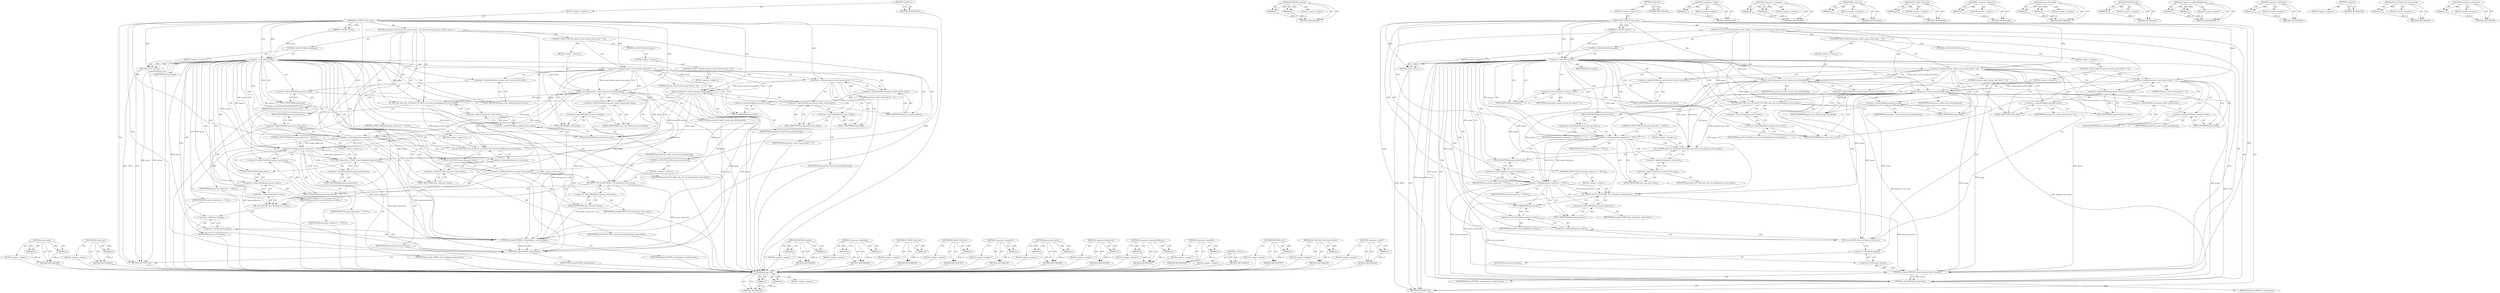 digraph "&lt;operator&gt;.sizeOf" {
vulnerable_128 [label=<(METHOD,group_finish)>];
vulnerable_129 [label=<(PARAM,p1)>];
vulnerable_130 [label=<(PARAM,p2)>];
vulnerable_131 [label=<(BLOCK,&lt;empty&gt;,&lt;empty&gt;)>];
vulnerable_132 [label=<(METHOD_RETURN,ANY)>];
vulnerable_149 [label=<(METHOD,OPENSSL_cleanse)>];
vulnerable_150 [label=<(PARAM,p1)>];
vulnerable_151 [label=<(PARAM,p2)>];
vulnerable_152 [label=<(BLOCK,&lt;empty&gt;,&lt;empty&gt;)>];
vulnerable_153 [label=<(METHOD_RETURN,ANY)>];
vulnerable_6 [label=<(METHOD,&lt;global&gt;)<SUB>1</SUB>>];
vulnerable_7 [label=<(BLOCK,&lt;empty&gt;,&lt;empty&gt;)<SUB>1</SUB>>];
vulnerable_8 [label=<(METHOD,EC_GROUP_clear_free)<SUB>1</SUB>>];
vulnerable_9 [label=<(PARAM,EC_GROUP *group)<SUB>1</SUB>>];
vulnerable_10 [label=<(BLOCK,{
	if (!group) return;

	if (group-&gt;meth-&gt;group...,{
	if (!group) return;

	if (group-&gt;meth-&gt;group...)<SUB>2</SUB>>];
vulnerable_11 [label=<(CONTROL_STRUCTURE,IF,if (!group))<SUB>3</SUB>>];
vulnerable_12 [label=<(&lt;operator&gt;.logicalNot,!group)<SUB>3</SUB>>];
vulnerable_13 [label=<(IDENTIFIER,group,!group)<SUB>3</SUB>>];
vulnerable_14 [label=<(BLOCK,&lt;empty&gt;,&lt;empty&gt;)<SUB>3</SUB>>];
vulnerable_15 [label=<(RETURN,return;,return;)<SUB>3</SUB>>];
vulnerable_16 [label=<(CONTROL_STRUCTURE,IF,if (group-&gt;meth-&gt;group_clear_finish != 0))<SUB>5</SUB>>];
vulnerable_17 [label=<(&lt;operator&gt;.notEquals,group-&gt;meth-&gt;group_clear_finish != 0)<SUB>5</SUB>>];
vulnerable_18 [label=<(&lt;operator&gt;.indirectFieldAccess,group-&gt;meth-&gt;group_clear_finish)<SUB>5</SUB>>];
vulnerable_19 [label=<(&lt;operator&gt;.indirectFieldAccess,group-&gt;meth)<SUB>5</SUB>>];
vulnerable_20 [label=<(IDENTIFIER,group,group-&gt;meth-&gt;group_clear_finish != 0)<SUB>5</SUB>>];
vulnerable_21 [label=<(FIELD_IDENTIFIER,meth,meth)<SUB>5</SUB>>];
vulnerable_22 [label=<(FIELD_IDENTIFIER,group_clear_finish,group_clear_finish)<SUB>5</SUB>>];
vulnerable_23 [label=<(LITERAL,0,group-&gt;meth-&gt;group_clear_finish != 0)<SUB>5</SUB>>];
vulnerable_24 [label=<(BLOCK,&lt;empty&gt;,&lt;empty&gt;)<SUB>6</SUB>>];
vulnerable_25 [label=<(group_clear_finish,group-&gt;meth-&gt;group_clear_finish(group))<SUB>6</SUB>>];
vulnerable_26 [label=<(&lt;operator&gt;.indirectFieldAccess,group-&gt;meth-&gt;group_clear_finish)<SUB>6</SUB>>];
vulnerable_27 [label=<(&lt;operator&gt;.indirectFieldAccess,group-&gt;meth)<SUB>6</SUB>>];
vulnerable_28 [label=<(IDENTIFIER,group,group-&gt;meth-&gt;group_clear_finish(group))<SUB>6</SUB>>];
vulnerable_29 [label=<(FIELD_IDENTIFIER,meth,meth)<SUB>6</SUB>>];
vulnerable_30 [label=<(FIELD_IDENTIFIER,group_clear_finish,group_clear_finish)<SUB>6</SUB>>];
vulnerable_31 [label=<(IDENTIFIER,group,group-&gt;meth-&gt;group_clear_finish(group))<SUB>6</SUB>>];
vulnerable_32 [label=<(CONTROL_STRUCTURE,ELSE,else)<SUB>7</SUB>>];
vulnerable_33 [label=<(BLOCK,&lt;empty&gt;,&lt;empty&gt;)<SUB>7</SUB>>];
vulnerable_34 [label=<(CONTROL_STRUCTURE,IF,if (group-&gt;meth-&gt;group_finish != 0))<SUB>7</SUB>>];
vulnerable_35 [label=<(&lt;operator&gt;.notEquals,group-&gt;meth-&gt;group_finish != 0)<SUB>7</SUB>>];
vulnerable_36 [label=<(&lt;operator&gt;.indirectFieldAccess,group-&gt;meth-&gt;group_finish)<SUB>7</SUB>>];
vulnerable_37 [label=<(&lt;operator&gt;.indirectFieldAccess,group-&gt;meth)<SUB>7</SUB>>];
vulnerable_38 [label=<(IDENTIFIER,group,group-&gt;meth-&gt;group_finish != 0)<SUB>7</SUB>>];
vulnerable_39 [label=<(FIELD_IDENTIFIER,meth,meth)<SUB>7</SUB>>];
vulnerable_40 [label=<(FIELD_IDENTIFIER,group_finish,group_finish)<SUB>7</SUB>>];
vulnerable_41 [label=<(LITERAL,0,group-&gt;meth-&gt;group_finish != 0)<SUB>7</SUB>>];
vulnerable_42 [label=<(BLOCK,&lt;empty&gt;,&lt;empty&gt;)<SUB>8</SUB>>];
vulnerable_43 [label=<(group_finish,group-&gt;meth-&gt;group_finish(group))<SUB>8</SUB>>];
vulnerable_44 [label=<(&lt;operator&gt;.indirectFieldAccess,group-&gt;meth-&gt;group_finish)<SUB>8</SUB>>];
vulnerable_45 [label=<(&lt;operator&gt;.indirectFieldAccess,group-&gt;meth)<SUB>8</SUB>>];
vulnerable_46 [label=<(IDENTIFIER,group,group-&gt;meth-&gt;group_finish(group))<SUB>8</SUB>>];
vulnerable_47 [label=<(FIELD_IDENTIFIER,meth,meth)<SUB>8</SUB>>];
vulnerable_48 [label=<(FIELD_IDENTIFIER,group_finish,group_finish)<SUB>8</SUB>>];
vulnerable_49 [label=<(IDENTIFIER,group,group-&gt;meth-&gt;group_finish(group))<SUB>8</SUB>>];
vulnerable_50 [label=<(EC_EX_DATA_clear_free_all_data,EC_EX_DATA_clear_free_all_data(&amp;group-&gt;extra_data))<SUB>10</SUB>>];
vulnerable_51 [label=<(&lt;operator&gt;.addressOf,&amp;group-&gt;extra_data)<SUB>10</SUB>>];
vulnerable_52 [label=<(&lt;operator&gt;.indirectFieldAccess,group-&gt;extra_data)<SUB>10</SUB>>];
vulnerable_53 [label=<(IDENTIFIER,group,EC_EX_DATA_clear_free_all_data(&amp;group-&gt;extra_data))<SUB>10</SUB>>];
vulnerable_54 [label=<(FIELD_IDENTIFIER,extra_data,extra_data)<SUB>10</SUB>>];
vulnerable_55 [label=<(CONTROL_STRUCTURE,IF,if (group-&gt;generator != NULL))<SUB>12</SUB>>];
vulnerable_56 [label=<(&lt;operator&gt;.notEquals,group-&gt;generator != NULL)<SUB>12</SUB>>];
vulnerable_57 [label=<(&lt;operator&gt;.indirectFieldAccess,group-&gt;generator)<SUB>12</SUB>>];
vulnerable_58 [label=<(IDENTIFIER,group,group-&gt;generator != NULL)<SUB>12</SUB>>];
vulnerable_59 [label=<(FIELD_IDENTIFIER,generator,generator)<SUB>12</SUB>>];
vulnerable_60 [label=<(IDENTIFIER,NULL,group-&gt;generator != NULL)<SUB>12</SUB>>];
vulnerable_61 [label=<(BLOCK,&lt;empty&gt;,&lt;empty&gt;)<SUB>14</SUB>>];
vulnerable_62 [label=<(EC_EX_DATA_clear_free_all_data,EC_EX_DATA_clear_free_all_data(&amp;group-&gt;extra_data))<SUB>14</SUB>>];
vulnerable_63 [label=<(&lt;operator&gt;.addressOf,&amp;group-&gt;extra_data)<SUB>14</SUB>>];
vulnerable_64 [label=<(&lt;operator&gt;.indirectFieldAccess,group-&gt;extra_data)<SUB>14</SUB>>];
vulnerable_65 [label=<(IDENTIFIER,group,EC_EX_DATA_clear_free_all_data(&amp;group-&gt;extra_data))<SUB>14</SUB>>];
vulnerable_66 [label=<(FIELD_IDENTIFIER,extra_data,extra_data)<SUB>14</SUB>>];
vulnerable_67 [label=<(CONTROL_STRUCTURE,IF,if (group-&gt;generator != NULL))<SUB>16</SUB>>];
vulnerable_68 [label=<(&lt;operator&gt;.notEquals,group-&gt;generator != NULL)<SUB>16</SUB>>];
vulnerable_69 [label=<(&lt;operator&gt;.indirectFieldAccess,group-&gt;generator)<SUB>16</SUB>>];
vulnerable_70 [label=<(IDENTIFIER,group,group-&gt;generator != NULL)<SUB>16</SUB>>];
vulnerable_71 [label=<(FIELD_IDENTIFIER,generator,generator)<SUB>16</SUB>>];
vulnerable_72 [label=<(IDENTIFIER,NULL,group-&gt;generator != NULL)<SUB>16</SUB>>];
vulnerable_73 [label=<(BLOCK,&lt;empty&gt;,&lt;empty&gt;)<SUB>17</SUB>>];
vulnerable_74 [label=<(EC_POINT_clear_free,EC_POINT_clear_free(group-&gt;generator))<SUB>17</SUB>>];
vulnerable_75 [label=<(&lt;operator&gt;.indirectFieldAccess,group-&gt;generator)<SUB>17</SUB>>];
vulnerable_76 [label=<(IDENTIFIER,group,EC_POINT_clear_free(group-&gt;generator))<SUB>17</SUB>>];
vulnerable_77 [label=<(FIELD_IDENTIFIER,generator,generator)<SUB>17</SUB>>];
vulnerable_78 [label=<(BN_clear_free,BN_clear_free(&amp;group-&gt;order))<SUB>18</SUB>>];
vulnerable_79 [label=<(&lt;operator&gt;.addressOf,&amp;group-&gt;order)<SUB>18</SUB>>];
vulnerable_80 [label=<(&lt;operator&gt;.indirectFieldAccess,group-&gt;order)<SUB>18</SUB>>];
vulnerable_81 [label=<(IDENTIFIER,group,BN_clear_free(&amp;group-&gt;order))<SUB>18</SUB>>];
vulnerable_82 [label=<(FIELD_IDENTIFIER,order,order)<SUB>18</SUB>>];
vulnerable_83 [label=<(OPENSSL_cleanse,OPENSSL_cleanse(group, sizeof *group))<SUB>20</SUB>>];
vulnerable_84 [label=<(IDENTIFIER,group,OPENSSL_cleanse(group, sizeof *group))<SUB>20</SUB>>];
vulnerable_85 [label=<(&lt;operator&gt;.sizeOf,sizeof *group)<SUB>20</SUB>>];
vulnerable_86 [label=<(&lt;operator&gt;.indirection,*group)<SUB>20</SUB>>];
vulnerable_87 [label=<(IDENTIFIER,group,sizeof *group)<SUB>20</SUB>>];
vulnerable_88 [label=<(OPENSSL_free,OPENSSL_free(group))<SUB>21</SUB>>];
vulnerable_89 [label=<(IDENTIFIER,group,OPENSSL_free(group))<SUB>21</SUB>>];
vulnerable_90 [label=<(METHOD_RETURN,void)<SUB>1</SUB>>];
vulnerable_92 [label=<(METHOD_RETURN,ANY)<SUB>1</SUB>>];
vulnerable_154 [label=<(METHOD,&lt;operator&gt;.sizeOf)>];
vulnerable_155 [label=<(PARAM,p1)>];
vulnerable_156 [label=<(BLOCK,&lt;empty&gt;,&lt;empty&gt;)>];
vulnerable_157 [label=<(METHOD_RETURN,ANY)>];
vulnerable_113 [label=<(METHOD,&lt;operator&gt;.notEquals)>];
vulnerable_114 [label=<(PARAM,p1)>];
vulnerable_115 [label=<(PARAM,p2)>];
vulnerable_116 [label=<(BLOCK,&lt;empty&gt;,&lt;empty&gt;)>];
vulnerable_117 [label=<(METHOD_RETURN,ANY)>];
vulnerable_145 [label=<(METHOD,BN_clear_free)>];
vulnerable_146 [label=<(PARAM,p1)>];
vulnerable_147 [label=<(BLOCK,&lt;empty&gt;,&lt;empty&gt;)>];
vulnerable_148 [label=<(METHOD_RETURN,ANY)>];
vulnerable_141 [label=<(METHOD,EC_POINT_clear_free)>];
vulnerable_142 [label=<(PARAM,p1)>];
vulnerable_143 [label=<(BLOCK,&lt;empty&gt;,&lt;empty&gt;)>];
vulnerable_144 [label=<(METHOD_RETURN,ANY)>];
vulnerable_137 [label=<(METHOD,&lt;operator&gt;.addressOf)>];
vulnerable_138 [label=<(PARAM,p1)>];
vulnerable_139 [label=<(BLOCK,&lt;empty&gt;,&lt;empty&gt;)>];
vulnerable_140 [label=<(METHOD_RETURN,ANY)>];
vulnerable_123 [label=<(METHOD,group_clear_finish)>];
vulnerable_124 [label=<(PARAM,p1)>];
vulnerable_125 [label=<(PARAM,p2)>];
vulnerable_126 [label=<(BLOCK,&lt;empty&gt;,&lt;empty&gt;)>];
vulnerable_127 [label=<(METHOD_RETURN,ANY)>];
vulnerable_162 [label=<(METHOD,OPENSSL_free)>];
vulnerable_163 [label=<(PARAM,p1)>];
vulnerable_164 [label=<(BLOCK,&lt;empty&gt;,&lt;empty&gt;)>];
vulnerable_165 [label=<(METHOD_RETURN,ANY)>];
vulnerable_118 [label=<(METHOD,&lt;operator&gt;.indirectFieldAccess)>];
vulnerable_119 [label=<(PARAM,p1)>];
vulnerable_120 [label=<(PARAM,p2)>];
vulnerable_121 [label=<(BLOCK,&lt;empty&gt;,&lt;empty&gt;)>];
vulnerable_122 [label=<(METHOD_RETURN,ANY)>];
vulnerable_109 [label=<(METHOD,&lt;operator&gt;.logicalNot)>];
vulnerable_110 [label=<(PARAM,p1)>];
vulnerable_111 [label=<(BLOCK,&lt;empty&gt;,&lt;empty&gt;)>];
vulnerable_112 [label=<(METHOD_RETURN,ANY)>];
vulnerable_103 [label=<(METHOD,&lt;global&gt;)<SUB>1</SUB>>];
vulnerable_104 [label=<(BLOCK,&lt;empty&gt;,&lt;empty&gt;)>];
vulnerable_105 [label=<(METHOD_RETURN,ANY)>];
vulnerable_133 [label=<(METHOD,EC_EX_DATA_clear_free_all_data)>];
vulnerable_134 [label=<(PARAM,p1)>];
vulnerable_135 [label=<(BLOCK,&lt;empty&gt;,&lt;empty&gt;)>];
vulnerable_136 [label=<(METHOD_RETURN,ANY)>];
vulnerable_158 [label=<(METHOD,&lt;operator&gt;.indirection)>];
vulnerable_159 [label=<(PARAM,p1)>];
vulnerable_160 [label=<(BLOCK,&lt;empty&gt;,&lt;empty&gt;)>];
vulnerable_161 [label=<(METHOD_RETURN,ANY)>];
fixed_137 [label=<(METHOD,group_finish)>];
fixed_138 [label=<(PARAM,p1)>];
fixed_139 [label=<(PARAM,p2)>];
fixed_140 [label=<(BLOCK,&lt;empty&gt;,&lt;empty&gt;)>];
fixed_141 [label=<(METHOD_RETURN,ANY)>];
fixed_158 [label=<(METHOD,BN_clear_free)>];
fixed_159 [label=<(PARAM,p1)>];
fixed_160 [label=<(BLOCK,&lt;empty&gt;,&lt;empty&gt;)>];
fixed_161 [label=<(METHOD_RETURN,ANY)>];
fixed_6 [label=<(METHOD,&lt;global&gt;)<SUB>1</SUB>>];
fixed_7 [label=<(BLOCK,&lt;empty&gt;,&lt;empty&gt;)<SUB>1</SUB>>];
fixed_8 [label=<(METHOD,EC_GROUP_clear_free)<SUB>1</SUB>>];
fixed_9 [label=<(PARAM,EC_GROUP *group)<SUB>1</SUB>>];
fixed_10 [label=<(BLOCK,{
	if (!group) return;

	if (group-&gt;meth-&gt;group...,{
	if (!group) return;

	if (group-&gt;meth-&gt;group...)<SUB>2</SUB>>];
fixed_11 [label=<(CONTROL_STRUCTURE,IF,if (!group))<SUB>3</SUB>>];
fixed_12 [label=<(&lt;operator&gt;.logicalNot,!group)<SUB>3</SUB>>];
fixed_13 [label=<(IDENTIFIER,group,!group)<SUB>3</SUB>>];
fixed_14 [label=<(BLOCK,&lt;empty&gt;,&lt;empty&gt;)<SUB>3</SUB>>];
fixed_15 [label=<(RETURN,return;,return;)<SUB>3</SUB>>];
fixed_16 [label=<(CONTROL_STRUCTURE,IF,if (group-&gt;meth-&gt;group_clear_finish != 0))<SUB>5</SUB>>];
fixed_17 [label=<(&lt;operator&gt;.notEquals,group-&gt;meth-&gt;group_clear_finish != 0)<SUB>5</SUB>>];
fixed_18 [label=<(&lt;operator&gt;.indirectFieldAccess,group-&gt;meth-&gt;group_clear_finish)<SUB>5</SUB>>];
fixed_19 [label=<(&lt;operator&gt;.indirectFieldAccess,group-&gt;meth)<SUB>5</SUB>>];
fixed_20 [label=<(IDENTIFIER,group,group-&gt;meth-&gt;group_clear_finish != 0)<SUB>5</SUB>>];
fixed_21 [label=<(FIELD_IDENTIFIER,meth,meth)<SUB>5</SUB>>];
fixed_22 [label=<(FIELD_IDENTIFIER,group_clear_finish,group_clear_finish)<SUB>5</SUB>>];
fixed_23 [label=<(LITERAL,0,group-&gt;meth-&gt;group_clear_finish != 0)<SUB>5</SUB>>];
fixed_24 [label=<(BLOCK,&lt;empty&gt;,&lt;empty&gt;)<SUB>6</SUB>>];
fixed_25 [label=<(group_clear_finish,group-&gt;meth-&gt;group_clear_finish(group))<SUB>6</SUB>>];
fixed_26 [label=<(&lt;operator&gt;.indirectFieldAccess,group-&gt;meth-&gt;group_clear_finish)<SUB>6</SUB>>];
fixed_27 [label=<(&lt;operator&gt;.indirectFieldAccess,group-&gt;meth)<SUB>6</SUB>>];
fixed_28 [label=<(IDENTIFIER,group,group-&gt;meth-&gt;group_clear_finish(group))<SUB>6</SUB>>];
fixed_29 [label=<(FIELD_IDENTIFIER,meth,meth)<SUB>6</SUB>>];
fixed_30 [label=<(FIELD_IDENTIFIER,group_clear_finish,group_clear_finish)<SUB>6</SUB>>];
fixed_31 [label=<(IDENTIFIER,group,group-&gt;meth-&gt;group_clear_finish(group))<SUB>6</SUB>>];
fixed_32 [label=<(CONTROL_STRUCTURE,ELSE,else)<SUB>7</SUB>>];
fixed_33 [label=<(BLOCK,&lt;empty&gt;,&lt;empty&gt;)<SUB>7</SUB>>];
fixed_34 [label=<(CONTROL_STRUCTURE,IF,if (group-&gt;meth-&gt;group_finish != 0))<SUB>7</SUB>>];
fixed_35 [label=<(&lt;operator&gt;.notEquals,group-&gt;meth-&gt;group_finish != 0)<SUB>7</SUB>>];
fixed_36 [label=<(&lt;operator&gt;.indirectFieldAccess,group-&gt;meth-&gt;group_finish)<SUB>7</SUB>>];
fixed_37 [label=<(&lt;operator&gt;.indirectFieldAccess,group-&gt;meth)<SUB>7</SUB>>];
fixed_38 [label=<(IDENTIFIER,group,group-&gt;meth-&gt;group_finish != 0)<SUB>7</SUB>>];
fixed_39 [label=<(FIELD_IDENTIFIER,meth,meth)<SUB>7</SUB>>];
fixed_40 [label=<(FIELD_IDENTIFIER,group_finish,group_finish)<SUB>7</SUB>>];
fixed_41 [label=<(LITERAL,0,group-&gt;meth-&gt;group_finish != 0)<SUB>7</SUB>>];
fixed_42 [label=<(BLOCK,&lt;empty&gt;,&lt;empty&gt;)<SUB>8</SUB>>];
fixed_43 [label=<(group_finish,group-&gt;meth-&gt;group_finish(group))<SUB>8</SUB>>];
fixed_44 [label=<(&lt;operator&gt;.indirectFieldAccess,group-&gt;meth-&gt;group_finish)<SUB>8</SUB>>];
fixed_45 [label=<(&lt;operator&gt;.indirectFieldAccess,group-&gt;meth)<SUB>8</SUB>>];
fixed_46 [label=<(IDENTIFIER,group,group-&gt;meth-&gt;group_finish(group))<SUB>8</SUB>>];
fixed_47 [label=<(FIELD_IDENTIFIER,meth,meth)<SUB>8</SUB>>];
fixed_48 [label=<(FIELD_IDENTIFIER,group_finish,group_finish)<SUB>8</SUB>>];
fixed_49 [label=<(IDENTIFIER,group,group-&gt;meth-&gt;group_finish(group))<SUB>8</SUB>>];
fixed_50 [label=<(EC_EX_DATA_clear_free_all_data,EC_EX_DATA_clear_free_all_data(&amp;group-&gt;extra_data))<SUB>10</SUB>>];
fixed_51 [label=<(&lt;operator&gt;.addressOf,&amp;group-&gt;extra_data)<SUB>10</SUB>>];
fixed_52 [label=<(&lt;operator&gt;.indirectFieldAccess,group-&gt;extra_data)<SUB>10</SUB>>];
fixed_53 [label=<(IDENTIFIER,group,EC_EX_DATA_clear_free_all_data(&amp;group-&gt;extra_data))<SUB>10</SUB>>];
fixed_54 [label=<(FIELD_IDENTIFIER,extra_data,extra_data)<SUB>10</SUB>>];
fixed_55 [label=<(CONTROL_STRUCTURE,IF,if (group-&gt;generator != NULL))<SUB>12</SUB>>];
fixed_56 [label=<(&lt;operator&gt;.notEquals,group-&gt;generator != NULL)<SUB>12</SUB>>];
fixed_57 [label=<(&lt;operator&gt;.indirectFieldAccess,group-&gt;generator)<SUB>12</SUB>>];
fixed_58 [label=<(IDENTIFIER,group,group-&gt;generator != NULL)<SUB>12</SUB>>];
fixed_59 [label=<(FIELD_IDENTIFIER,generator,generator)<SUB>12</SUB>>];
fixed_60 [label=<(IDENTIFIER,NULL,group-&gt;generator != NULL)<SUB>12</SUB>>];
fixed_61 [label=<(BLOCK,&lt;empty&gt;,&lt;empty&gt;)<SUB>14</SUB>>];
fixed_62 [label=<(EC_EX_DATA_clear_free_all_data,EC_EX_DATA_clear_free_all_data(&amp;group-&gt;extra_data))<SUB>14</SUB>>];
fixed_63 [label=<(&lt;operator&gt;.addressOf,&amp;group-&gt;extra_data)<SUB>14</SUB>>];
fixed_64 [label=<(&lt;operator&gt;.indirectFieldAccess,group-&gt;extra_data)<SUB>14</SUB>>];
fixed_65 [label=<(IDENTIFIER,group,EC_EX_DATA_clear_free_all_data(&amp;group-&gt;extra_data))<SUB>14</SUB>>];
fixed_66 [label=<(FIELD_IDENTIFIER,extra_data,extra_data)<SUB>14</SUB>>];
fixed_67 [label=<(CONTROL_STRUCTURE,IF,if (group-&gt;mont_data))<SUB>16</SUB>>];
fixed_68 [label=<(&lt;operator&gt;.indirectFieldAccess,group-&gt;mont_data)<SUB>16</SUB>>];
fixed_69 [label=<(IDENTIFIER,group,if (group-&gt;mont_data))<SUB>16</SUB>>];
fixed_70 [label=<(FIELD_IDENTIFIER,mont_data,mont_data)<SUB>16</SUB>>];
fixed_71 [label=<(BLOCK,&lt;empty&gt;,&lt;empty&gt;)<SUB>17</SUB>>];
fixed_72 [label=<(BN_MONT_CTX_free,BN_MONT_CTX_free(group-&gt;mont_data))<SUB>17</SUB>>];
fixed_73 [label=<(&lt;operator&gt;.indirectFieldAccess,group-&gt;mont_data)<SUB>17</SUB>>];
fixed_74 [label=<(IDENTIFIER,group,BN_MONT_CTX_free(group-&gt;mont_data))<SUB>17</SUB>>];
fixed_75 [label=<(FIELD_IDENTIFIER,mont_data,mont_data)<SUB>17</SUB>>];
fixed_76 [label=<(CONTROL_STRUCTURE,IF,if (group-&gt;generator != NULL))<SUB>19</SUB>>];
fixed_77 [label=<(&lt;operator&gt;.notEquals,group-&gt;generator != NULL)<SUB>19</SUB>>];
fixed_78 [label=<(&lt;operator&gt;.indirectFieldAccess,group-&gt;generator)<SUB>19</SUB>>];
fixed_79 [label=<(IDENTIFIER,group,group-&gt;generator != NULL)<SUB>19</SUB>>];
fixed_80 [label=<(FIELD_IDENTIFIER,generator,generator)<SUB>19</SUB>>];
fixed_81 [label=<(IDENTIFIER,NULL,group-&gt;generator != NULL)<SUB>19</SUB>>];
fixed_82 [label=<(BLOCK,&lt;empty&gt;,&lt;empty&gt;)<SUB>20</SUB>>];
fixed_83 [label=<(EC_POINT_clear_free,EC_POINT_clear_free(group-&gt;generator))<SUB>20</SUB>>];
fixed_84 [label=<(&lt;operator&gt;.indirectFieldAccess,group-&gt;generator)<SUB>20</SUB>>];
fixed_85 [label=<(IDENTIFIER,group,EC_POINT_clear_free(group-&gt;generator))<SUB>20</SUB>>];
fixed_86 [label=<(FIELD_IDENTIFIER,generator,generator)<SUB>20</SUB>>];
fixed_87 [label=<(BN_clear_free,BN_clear_free(&amp;group-&gt;order))<SUB>21</SUB>>];
fixed_88 [label=<(&lt;operator&gt;.addressOf,&amp;group-&gt;order)<SUB>21</SUB>>];
fixed_89 [label=<(&lt;operator&gt;.indirectFieldAccess,group-&gt;order)<SUB>21</SUB>>];
fixed_90 [label=<(IDENTIFIER,group,BN_clear_free(&amp;group-&gt;order))<SUB>21</SUB>>];
fixed_91 [label=<(FIELD_IDENTIFIER,order,order)<SUB>21</SUB>>];
fixed_92 [label=<(OPENSSL_cleanse,OPENSSL_cleanse(group, sizeof *group))<SUB>23</SUB>>];
fixed_93 [label=<(IDENTIFIER,group,OPENSSL_cleanse(group, sizeof *group))<SUB>23</SUB>>];
fixed_94 [label=<(&lt;operator&gt;.sizeOf,sizeof *group)<SUB>23</SUB>>];
fixed_95 [label=<(&lt;operator&gt;.indirection,*group)<SUB>23</SUB>>];
fixed_96 [label=<(IDENTIFIER,group,sizeof *group)<SUB>23</SUB>>];
fixed_97 [label=<(OPENSSL_free,OPENSSL_free(group))<SUB>24</SUB>>];
fixed_98 [label=<(IDENTIFIER,group,OPENSSL_free(group))<SUB>24</SUB>>];
fixed_99 [label=<(METHOD_RETURN,void)<SUB>1</SUB>>];
fixed_101 [label=<(METHOD_RETURN,ANY)<SUB>1</SUB>>];
fixed_162 [label=<(METHOD,OPENSSL_cleanse)>];
fixed_163 [label=<(PARAM,p1)>];
fixed_164 [label=<(PARAM,p2)>];
fixed_165 [label=<(BLOCK,&lt;empty&gt;,&lt;empty&gt;)>];
fixed_166 [label=<(METHOD_RETURN,ANY)>];
fixed_122 [label=<(METHOD,&lt;operator&gt;.notEquals)>];
fixed_123 [label=<(PARAM,p1)>];
fixed_124 [label=<(PARAM,p2)>];
fixed_125 [label=<(BLOCK,&lt;empty&gt;,&lt;empty&gt;)>];
fixed_126 [label=<(METHOD_RETURN,ANY)>];
fixed_154 [label=<(METHOD,EC_POINT_clear_free)>];
fixed_155 [label=<(PARAM,p1)>];
fixed_156 [label=<(BLOCK,&lt;empty&gt;,&lt;empty&gt;)>];
fixed_157 [label=<(METHOD_RETURN,ANY)>];
fixed_150 [label=<(METHOD,BN_MONT_CTX_free)>];
fixed_151 [label=<(PARAM,p1)>];
fixed_152 [label=<(BLOCK,&lt;empty&gt;,&lt;empty&gt;)>];
fixed_153 [label=<(METHOD_RETURN,ANY)>];
fixed_146 [label=<(METHOD,&lt;operator&gt;.addressOf)>];
fixed_147 [label=<(PARAM,p1)>];
fixed_148 [label=<(BLOCK,&lt;empty&gt;,&lt;empty&gt;)>];
fixed_149 [label=<(METHOD_RETURN,ANY)>];
fixed_132 [label=<(METHOD,group_clear_finish)>];
fixed_133 [label=<(PARAM,p1)>];
fixed_134 [label=<(PARAM,p2)>];
fixed_135 [label=<(BLOCK,&lt;empty&gt;,&lt;empty&gt;)>];
fixed_136 [label=<(METHOD_RETURN,ANY)>];
fixed_171 [label=<(METHOD,&lt;operator&gt;.indirection)>];
fixed_172 [label=<(PARAM,p1)>];
fixed_173 [label=<(BLOCK,&lt;empty&gt;,&lt;empty&gt;)>];
fixed_174 [label=<(METHOD_RETURN,ANY)>];
fixed_127 [label=<(METHOD,&lt;operator&gt;.indirectFieldAccess)>];
fixed_128 [label=<(PARAM,p1)>];
fixed_129 [label=<(PARAM,p2)>];
fixed_130 [label=<(BLOCK,&lt;empty&gt;,&lt;empty&gt;)>];
fixed_131 [label=<(METHOD_RETURN,ANY)>];
fixed_118 [label=<(METHOD,&lt;operator&gt;.logicalNot)>];
fixed_119 [label=<(PARAM,p1)>];
fixed_120 [label=<(BLOCK,&lt;empty&gt;,&lt;empty&gt;)>];
fixed_121 [label=<(METHOD_RETURN,ANY)>];
fixed_112 [label=<(METHOD,&lt;global&gt;)<SUB>1</SUB>>];
fixed_113 [label=<(BLOCK,&lt;empty&gt;,&lt;empty&gt;)>];
fixed_114 [label=<(METHOD_RETURN,ANY)>];
fixed_175 [label=<(METHOD,OPENSSL_free)>];
fixed_176 [label=<(PARAM,p1)>];
fixed_177 [label=<(BLOCK,&lt;empty&gt;,&lt;empty&gt;)>];
fixed_178 [label=<(METHOD_RETURN,ANY)>];
fixed_142 [label=<(METHOD,EC_EX_DATA_clear_free_all_data)>];
fixed_143 [label=<(PARAM,p1)>];
fixed_144 [label=<(BLOCK,&lt;empty&gt;,&lt;empty&gt;)>];
fixed_145 [label=<(METHOD_RETURN,ANY)>];
fixed_167 [label=<(METHOD,&lt;operator&gt;.sizeOf)>];
fixed_168 [label=<(PARAM,p1)>];
fixed_169 [label=<(BLOCK,&lt;empty&gt;,&lt;empty&gt;)>];
fixed_170 [label=<(METHOD_RETURN,ANY)>];
vulnerable_128 -> vulnerable_129  [key=0, label="AST: "];
vulnerable_128 -> vulnerable_129  [key=1, label="DDG: "];
vulnerable_128 -> vulnerable_131  [key=0, label="AST: "];
vulnerable_128 -> vulnerable_130  [key=0, label="AST: "];
vulnerable_128 -> vulnerable_130  [key=1, label="DDG: "];
vulnerable_128 -> vulnerable_132  [key=0, label="AST: "];
vulnerable_128 -> vulnerable_132  [key=1, label="CFG: "];
vulnerable_129 -> vulnerable_132  [key=0, label="DDG: p1"];
vulnerable_130 -> vulnerable_132  [key=0, label="DDG: p2"];
vulnerable_149 -> vulnerable_150  [key=0, label="AST: "];
vulnerable_149 -> vulnerable_150  [key=1, label="DDG: "];
vulnerable_149 -> vulnerable_152  [key=0, label="AST: "];
vulnerable_149 -> vulnerable_151  [key=0, label="AST: "];
vulnerable_149 -> vulnerable_151  [key=1, label="DDG: "];
vulnerable_149 -> vulnerable_153  [key=0, label="AST: "];
vulnerable_149 -> vulnerable_153  [key=1, label="CFG: "];
vulnerable_150 -> vulnerable_153  [key=0, label="DDG: p1"];
vulnerable_151 -> vulnerable_153  [key=0, label="DDG: p2"];
vulnerable_6 -> vulnerable_7  [key=0, label="AST: "];
vulnerable_6 -> vulnerable_92  [key=0, label="AST: "];
vulnerable_6 -> vulnerable_92  [key=1, label="CFG: "];
vulnerable_7 -> vulnerable_8  [key=0, label="AST: "];
vulnerable_8 -> vulnerable_9  [key=0, label="AST: "];
vulnerable_8 -> vulnerable_9  [key=1, label="DDG: "];
vulnerable_8 -> vulnerable_10  [key=0, label="AST: "];
vulnerable_8 -> vulnerable_90  [key=0, label="AST: "];
vulnerable_8 -> vulnerable_12  [key=0, label="CFG: "];
vulnerable_8 -> vulnerable_12  [key=1, label="DDG: "];
vulnerable_8 -> vulnerable_83  [key=0, label="DDG: "];
vulnerable_8 -> vulnerable_88  [key=0, label="DDG: "];
vulnerable_8 -> vulnerable_15  [key=0, label="DDG: "];
vulnerable_8 -> vulnerable_17  [key=0, label="DDG: "];
vulnerable_8 -> vulnerable_56  [key=0, label="DDG: "];
vulnerable_8 -> vulnerable_68  [key=0, label="DDG: "];
vulnerable_8 -> vulnerable_25  [key=0, label="DDG: "];
vulnerable_8 -> vulnerable_35  [key=0, label="DDG: "];
vulnerable_8 -> vulnerable_43  [key=0, label="DDG: "];
vulnerable_9 -> vulnerable_12  [key=0, label="DDG: group"];
vulnerable_10 -> vulnerable_11  [key=0, label="AST: "];
vulnerable_10 -> vulnerable_16  [key=0, label="AST: "];
vulnerable_10 -> vulnerable_50  [key=0, label="AST: "];
vulnerable_10 -> vulnerable_55  [key=0, label="AST: "];
vulnerable_10 -> vulnerable_67  [key=0, label="AST: "];
vulnerable_10 -> vulnerable_78  [key=0, label="AST: "];
vulnerable_10 -> vulnerable_83  [key=0, label="AST: "];
vulnerable_10 -> vulnerable_88  [key=0, label="AST: "];
vulnerable_11 -> vulnerable_12  [key=0, label="AST: "];
vulnerable_11 -> vulnerable_14  [key=0, label="AST: "];
vulnerable_12 -> vulnerable_13  [key=0, label="AST: "];
vulnerable_12 -> vulnerable_15  [key=0, label="CFG: "];
vulnerable_12 -> vulnerable_15  [key=1, label="CDG: "];
vulnerable_12 -> vulnerable_21  [key=0, label="CFG: "];
vulnerable_12 -> vulnerable_21  [key=1, label="CDG: "];
vulnerable_12 -> vulnerable_90  [key=0, label="DDG: group"];
vulnerable_12 -> vulnerable_90  [key=1, label="DDG: !group"];
vulnerable_12 -> vulnerable_50  [key=0, label="DDG: group"];
vulnerable_12 -> vulnerable_50  [key=1, label="CDG: "];
vulnerable_12 -> vulnerable_78  [key=0, label="DDG: group"];
vulnerable_12 -> vulnerable_78  [key=1, label="CDG: "];
vulnerable_12 -> vulnerable_83  [key=0, label="DDG: group"];
vulnerable_12 -> vulnerable_83  [key=1, label="CDG: "];
vulnerable_12 -> vulnerable_88  [key=0, label="DDG: group"];
vulnerable_12 -> vulnerable_88  [key=1, label="CDG: "];
vulnerable_12 -> vulnerable_56  [key=0, label="DDG: group"];
vulnerable_12 -> vulnerable_56  [key=1, label="CDG: "];
vulnerable_12 -> vulnerable_68  [key=0, label="DDG: group"];
vulnerable_12 -> vulnerable_68  [key=1, label="CDG: "];
vulnerable_12 -> vulnerable_25  [key=0, label="DDG: group"];
vulnerable_12 -> vulnerable_62  [key=0, label="DDG: group"];
vulnerable_12 -> vulnerable_74  [key=0, label="DDG: group"];
vulnerable_12 -> vulnerable_43  [key=0, label="DDG: group"];
vulnerable_12 -> vulnerable_17  [key=0, label="CDG: "];
vulnerable_12 -> vulnerable_51  [key=0, label="CDG: "];
vulnerable_12 -> vulnerable_57  [key=0, label="CDG: "];
vulnerable_12 -> vulnerable_19  [key=0, label="CDG: "];
vulnerable_12 -> vulnerable_52  [key=0, label="CDG: "];
vulnerable_12 -> vulnerable_85  [key=0, label="CDG: "];
vulnerable_12 -> vulnerable_69  [key=0, label="CDG: "];
vulnerable_12 -> vulnerable_22  [key=0, label="CDG: "];
vulnerable_12 -> vulnerable_18  [key=0, label="CDG: "];
vulnerable_12 -> vulnerable_59  [key=0, label="CDG: "];
vulnerable_12 -> vulnerable_82  [key=0, label="CDG: "];
vulnerable_12 -> vulnerable_54  [key=0, label="CDG: "];
vulnerable_12 -> vulnerable_79  [key=0, label="CDG: "];
vulnerable_12 -> vulnerable_80  [key=0, label="CDG: "];
vulnerable_12 -> vulnerable_71  [key=0, label="CDG: "];
vulnerable_12 -> vulnerable_86  [key=0, label="CDG: "];
vulnerable_14 -> vulnerable_15  [key=0, label="AST: "];
vulnerable_15 -> vulnerable_90  [key=0, label="CFG: "];
vulnerable_15 -> vulnerable_90  [key=1, label="DDG: &lt;RET&gt;"];
vulnerable_16 -> vulnerable_17  [key=0, label="AST: "];
vulnerable_16 -> vulnerable_24  [key=0, label="AST: "];
vulnerable_16 -> vulnerable_32  [key=0, label="AST: "];
vulnerable_17 -> vulnerable_18  [key=0, label="AST: "];
vulnerable_17 -> vulnerable_23  [key=0, label="AST: "];
vulnerable_17 -> vulnerable_29  [key=0, label="CFG: "];
vulnerable_17 -> vulnerable_29  [key=1, label="CDG: "];
vulnerable_17 -> vulnerable_39  [key=0, label="CFG: "];
vulnerable_17 -> vulnerable_39  [key=1, label="CDG: "];
vulnerable_17 -> vulnerable_25  [key=0, label="DDG: group-&gt;meth-&gt;group_clear_finish"];
vulnerable_17 -> vulnerable_25  [key=1, label="CDG: "];
vulnerable_17 -> vulnerable_30  [key=0, label="CDG: "];
vulnerable_17 -> vulnerable_26  [key=0, label="CDG: "];
vulnerable_17 -> vulnerable_37  [key=0, label="CDG: "];
vulnerable_17 -> vulnerable_27  [key=0, label="CDG: "];
vulnerable_17 -> vulnerable_40  [key=0, label="CDG: "];
vulnerable_17 -> vulnerable_35  [key=0, label="CDG: "];
vulnerable_17 -> vulnerable_36  [key=0, label="CDG: "];
vulnerable_18 -> vulnerable_19  [key=0, label="AST: "];
vulnerable_18 -> vulnerable_22  [key=0, label="AST: "];
vulnerable_18 -> vulnerable_17  [key=0, label="CFG: "];
vulnerable_19 -> vulnerable_20  [key=0, label="AST: "];
vulnerable_19 -> vulnerable_21  [key=0, label="AST: "];
vulnerable_19 -> vulnerable_22  [key=0, label="CFG: "];
vulnerable_21 -> vulnerable_19  [key=0, label="CFG: "];
vulnerable_22 -> vulnerable_18  [key=0, label="CFG: "];
vulnerable_24 -> vulnerable_25  [key=0, label="AST: "];
vulnerable_25 -> vulnerable_26  [key=0, label="AST: "];
vulnerable_25 -> vulnerable_31  [key=0, label="AST: "];
vulnerable_25 -> vulnerable_54  [key=0, label="CFG: "];
vulnerable_25 -> vulnerable_50  [key=0, label="DDG: group"];
vulnerable_25 -> vulnerable_78  [key=0, label="DDG: group"];
vulnerable_25 -> vulnerable_83  [key=0, label="DDG: group"];
vulnerable_25 -> vulnerable_88  [key=0, label="DDG: group"];
vulnerable_25 -> vulnerable_56  [key=0, label="DDG: group"];
vulnerable_25 -> vulnerable_68  [key=0, label="DDG: group"];
vulnerable_25 -> vulnerable_62  [key=0, label="DDG: group"];
vulnerable_25 -> vulnerable_74  [key=0, label="DDG: group"];
vulnerable_26 -> vulnerable_27  [key=0, label="AST: "];
vulnerable_26 -> vulnerable_30  [key=0, label="AST: "];
vulnerable_26 -> vulnerable_25  [key=0, label="CFG: "];
vulnerable_27 -> vulnerable_28  [key=0, label="AST: "];
vulnerable_27 -> vulnerable_29  [key=0, label="AST: "];
vulnerable_27 -> vulnerable_30  [key=0, label="CFG: "];
vulnerable_29 -> vulnerable_27  [key=0, label="CFG: "];
vulnerable_30 -> vulnerable_26  [key=0, label="CFG: "];
vulnerable_32 -> vulnerable_33  [key=0, label="AST: "];
vulnerable_33 -> vulnerable_34  [key=0, label="AST: "];
vulnerable_34 -> vulnerable_35  [key=0, label="AST: "];
vulnerable_34 -> vulnerable_42  [key=0, label="AST: "];
vulnerable_35 -> vulnerable_36  [key=0, label="AST: "];
vulnerable_35 -> vulnerable_41  [key=0, label="AST: "];
vulnerable_35 -> vulnerable_47  [key=0, label="CFG: "];
vulnerable_35 -> vulnerable_47  [key=1, label="CDG: "];
vulnerable_35 -> vulnerable_54  [key=0, label="CFG: "];
vulnerable_35 -> vulnerable_43  [key=0, label="DDG: group-&gt;meth-&gt;group_finish"];
vulnerable_35 -> vulnerable_43  [key=1, label="CDG: "];
vulnerable_35 -> vulnerable_48  [key=0, label="CDG: "];
vulnerable_35 -> vulnerable_45  [key=0, label="CDG: "];
vulnerable_35 -> vulnerable_44  [key=0, label="CDG: "];
vulnerable_36 -> vulnerable_37  [key=0, label="AST: "];
vulnerable_36 -> vulnerable_40  [key=0, label="AST: "];
vulnerable_36 -> vulnerable_35  [key=0, label="CFG: "];
vulnerable_37 -> vulnerable_38  [key=0, label="AST: "];
vulnerable_37 -> vulnerable_39  [key=0, label="AST: "];
vulnerable_37 -> vulnerable_40  [key=0, label="CFG: "];
vulnerable_39 -> vulnerable_37  [key=0, label="CFG: "];
vulnerable_40 -> vulnerable_36  [key=0, label="CFG: "];
vulnerable_42 -> vulnerable_43  [key=0, label="AST: "];
vulnerable_43 -> vulnerable_44  [key=0, label="AST: "];
vulnerable_43 -> vulnerable_49  [key=0, label="AST: "];
vulnerable_43 -> vulnerable_54  [key=0, label="CFG: "];
vulnerable_43 -> vulnerable_50  [key=0, label="DDG: group"];
vulnerable_43 -> vulnerable_78  [key=0, label="DDG: group"];
vulnerable_43 -> vulnerable_83  [key=0, label="DDG: group"];
vulnerable_43 -> vulnerable_88  [key=0, label="DDG: group"];
vulnerable_43 -> vulnerable_56  [key=0, label="DDG: group"];
vulnerable_43 -> vulnerable_68  [key=0, label="DDG: group"];
vulnerable_43 -> vulnerable_62  [key=0, label="DDG: group"];
vulnerable_43 -> vulnerable_74  [key=0, label="DDG: group"];
vulnerable_44 -> vulnerable_45  [key=0, label="AST: "];
vulnerable_44 -> vulnerable_48  [key=0, label="AST: "];
vulnerable_44 -> vulnerable_43  [key=0, label="CFG: "];
vulnerable_45 -> vulnerable_46  [key=0, label="AST: "];
vulnerable_45 -> vulnerable_47  [key=0, label="AST: "];
vulnerable_45 -> vulnerable_48  [key=0, label="CFG: "];
vulnerable_47 -> vulnerable_45  [key=0, label="CFG: "];
vulnerable_48 -> vulnerable_44  [key=0, label="CFG: "];
vulnerable_50 -> vulnerable_51  [key=0, label="AST: "];
vulnerable_50 -> vulnerable_59  [key=0, label="CFG: "];
vulnerable_50 -> vulnerable_83  [key=0, label="DDG: &amp;group-&gt;extra_data"];
vulnerable_50 -> vulnerable_88  [key=0, label="DDG: &amp;group-&gt;extra_data"];
vulnerable_50 -> vulnerable_62  [key=0, label="DDG: &amp;group-&gt;extra_data"];
vulnerable_51 -> vulnerable_52  [key=0, label="AST: "];
vulnerable_51 -> vulnerable_50  [key=0, label="CFG: "];
vulnerable_52 -> vulnerable_53  [key=0, label="AST: "];
vulnerable_52 -> vulnerable_54  [key=0, label="AST: "];
vulnerable_52 -> vulnerable_51  [key=0, label="CFG: "];
vulnerable_54 -> vulnerable_52  [key=0, label="CFG: "];
vulnerable_55 -> vulnerable_56  [key=0, label="AST: "];
vulnerable_55 -> vulnerable_61  [key=0, label="AST: "];
vulnerable_56 -> vulnerable_57  [key=0, label="AST: "];
vulnerable_56 -> vulnerable_60  [key=0, label="AST: "];
vulnerable_56 -> vulnerable_66  [key=0, label="CFG: "];
vulnerable_56 -> vulnerable_66  [key=1, label="CDG: "];
vulnerable_56 -> vulnerable_71  [key=0, label="CFG: "];
vulnerable_56 -> vulnerable_68  [key=0, label="DDG: group-&gt;generator"];
vulnerable_56 -> vulnerable_68  [key=1, label="DDG: NULL"];
vulnerable_56 -> vulnerable_64  [key=0, label="CDG: "];
vulnerable_56 -> vulnerable_63  [key=0, label="CDG: "];
vulnerable_56 -> vulnerable_62  [key=0, label="CDG: "];
vulnerable_57 -> vulnerable_58  [key=0, label="AST: "];
vulnerable_57 -> vulnerable_59  [key=0, label="AST: "];
vulnerable_57 -> vulnerable_56  [key=0, label="CFG: "];
vulnerable_59 -> vulnerable_57  [key=0, label="CFG: "];
vulnerable_61 -> vulnerable_62  [key=0, label="AST: "];
vulnerable_62 -> vulnerable_63  [key=0, label="AST: "];
vulnerable_62 -> vulnerable_71  [key=0, label="CFG: "];
vulnerable_63 -> vulnerable_64  [key=0, label="AST: "];
vulnerable_63 -> vulnerable_62  [key=0, label="CFG: "];
vulnerable_64 -> vulnerable_65  [key=0, label="AST: "];
vulnerable_64 -> vulnerable_66  [key=0, label="AST: "];
vulnerable_64 -> vulnerable_63  [key=0, label="CFG: "];
vulnerable_66 -> vulnerable_64  [key=0, label="CFG: "];
vulnerable_67 -> vulnerable_68  [key=0, label="AST: "];
vulnerable_67 -> vulnerable_73  [key=0, label="AST: "];
vulnerable_68 -> vulnerable_69  [key=0, label="AST: "];
vulnerable_68 -> vulnerable_72  [key=0, label="AST: "];
vulnerable_68 -> vulnerable_77  [key=0, label="CFG: "];
vulnerable_68 -> vulnerable_77  [key=1, label="CDG: "];
vulnerable_68 -> vulnerable_82  [key=0, label="CFG: "];
vulnerable_68 -> vulnerable_83  [key=0, label="DDG: group-&gt;generator"];
vulnerable_68 -> vulnerable_88  [key=0, label="DDG: group-&gt;generator"];
vulnerable_68 -> vulnerable_74  [key=0, label="DDG: group-&gt;generator"];
vulnerable_68 -> vulnerable_74  [key=1, label="CDG: "];
vulnerable_68 -> vulnerable_75  [key=0, label="CDG: "];
vulnerable_69 -> vulnerable_70  [key=0, label="AST: "];
vulnerable_69 -> vulnerable_71  [key=0, label="AST: "];
vulnerable_69 -> vulnerable_68  [key=0, label="CFG: "];
vulnerable_71 -> vulnerable_69  [key=0, label="CFG: "];
vulnerable_73 -> vulnerable_74  [key=0, label="AST: "];
vulnerable_74 -> vulnerable_75  [key=0, label="AST: "];
vulnerable_74 -> vulnerable_82  [key=0, label="CFG: "];
vulnerable_74 -> vulnerable_83  [key=0, label="DDG: group-&gt;generator"];
vulnerable_74 -> vulnerable_88  [key=0, label="DDG: group-&gt;generator"];
vulnerable_75 -> vulnerable_76  [key=0, label="AST: "];
vulnerable_75 -> vulnerable_77  [key=0, label="AST: "];
vulnerable_75 -> vulnerable_74  [key=0, label="CFG: "];
vulnerable_77 -> vulnerable_75  [key=0, label="CFG: "];
vulnerable_78 -> vulnerable_79  [key=0, label="AST: "];
vulnerable_78 -> vulnerable_86  [key=0, label="CFG: "];
vulnerable_79 -> vulnerable_80  [key=0, label="AST: "];
vulnerable_79 -> vulnerable_78  [key=0, label="CFG: "];
vulnerable_80 -> vulnerable_81  [key=0, label="AST: "];
vulnerable_80 -> vulnerable_82  [key=0, label="AST: "];
vulnerable_80 -> vulnerable_79  [key=0, label="CFG: "];
vulnerable_82 -> vulnerable_80  [key=0, label="CFG: "];
vulnerable_83 -> vulnerable_84  [key=0, label="AST: "];
vulnerable_83 -> vulnerable_85  [key=0, label="AST: "];
vulnerable_83 -> vulnerable_88  [key=0, label="CFG: "];
vulnerable_83 -> vulnerable_88  [key=1, label="DDG: group"];
vulnerable_85 -> vulnerable_86  [key=0, label="AST: "];
vulnerable_85 -> vulnerable_83  [key=0, label="CFG: "];
vulnerable_86 -> vulnerable_87  [key=0, label="AST: "];
vulnerable_86 -> vulnerable_85  [key=0, label="CFG: "];
vulnerable_88 -> vulnerable_89  [key=0, label="AST: "];
vulnerable_88 -> vulnerable_90  [key=0, label="CFG: "];
vulnerable_154 -> vulnerable_155  [key=0, label="AST: "];
vulnerable_154 -> vulnerable_155  [key=1, label="DDG: "];
vulnerable_154 -> vulnerable_156  [key=0, label="AST: "];
vulnerable_154 -> vulnerable_157  [key=0, label="AST: "];
vulnerable_154 -> vulnerable_157  [key=1, label="CFG: "];
vulnerable_155 -> vulnerable_157  [key=0, label="DDG: p1"];
vulnerable_113 -> vulnerable_114  [key=0, label="AST: "];
vulnerable_113 -> vulnerable_114  [key=1, label="DDG: "];
vulnerable_113 -> vulnerable_116  [key=0, label="AST: "];
vulnerable_113 -> vulnerable_115  [key=0, label="AST: "];
vulnerable_113 -> vulnerable_115  [key=1, label="DDG: "];
vulnerable_113 -> vulnerable_117  [key=0, label="AST: "];
vulnerable_113 -> vulnerable_117  [key=1, label="CFG: "];
vulnerable_114 -> vulnerable_117  [key=0, label="DDG: p1"];
vulnerable_115 -> vulnerable_117  [key=0, label="DDG: p2"];
vulnerable_145 -> vulnerable_146  [key=0, label="AST: "];
vulnerable_145 -> vulnerable_146  [key=1, label="DDG: "];
vulnerable_145 -> vulnerable_147  [key=0, label="AST: "];
vulnerable_145 -> vulnerable_148  [key=0, label="AST: "];
vulnerable_145 -> vulnerable_148  [key=1, label="CFG: "];
vulnerable_146 -> vulnerable_148  [key=0, label="DDG: p1"];
vulnerable_141 -> vulnerable_142  [key=0, label="AST: "];
vulnerable_141 -> vulnerable_142  [key=1, label="DDG: "];
vulnerable_141 -> vulnerable_143  [key=0, label="AST: "];
vulnerable_141 -> vulnerable_144  [key=0, label="AST: "];
vulnerable_141 -> vulnerable_144  [key=1, label="CFG: "];
vulnerable_142 -> vulnerable_144  [key=0, label="DDG: p1"];
vulnerable_137 -> vulnerable_138  [key=0, label="AST: "];
vulnerable_137 -> vulnerable_138  [key=1, label="DDG: "];
vulnerable_137 -> vulnerable_139  [key=0, label="AST: "];
vulnerable_137 -> vulnerable_140  [key=0, label="AST: "];
vulnerable_137 -> vulnerable_140  [key=1, label="CFG: "];
vulnerable_138 -> vulnerable_140  [key=0, label="DDG: p1"];
vulnerable_123 -> vulnerable_124  [key=0, label="AST: "];
vulnerable_123 -> vulnerable_124  [key=1, label="DDG: "];
vulnerable_123 -> vulnerable_126  [key=0, label="AST: "];
vulnerable_123 -> vulnerable_125  [key=0, label="AST: "];
vulnerable_123 -> vulnerable_125  [key=1, label="DDG: "];
vulnerable_123 -> vulnerable_127  [key=0, label="AST: "];
vulnerable_123 -> vulnerable_127  [key=1, label="CFG: "];
vulnerable_124 -> vulnerable_127  [key=0, label="DDG: p1"];
vulnerable_125 -> vulnerable_127  [key=0, label="DDG: p2"];
vulnerable_162 -> vulnerable_163  [key=0, label="AST: "];
vulnerable_162 -> vulnerable_163  [key=1, label="DDG: "];
vulnerable_162 -> vulnerable_164  [key=0, label="AST: "];
vulnerable_162 -> vulnerable_165  [key=0, label="AST: "];
vulnerable_162 -> vulnerable_165  [key=1, label="CFG: "];
vulnerable_163 -> vulnerable_165  [key=0, label="DDG: p1"];
vulnerable_118 -> vulnerable_119  [key=0, label="AST: "];
vulnerable_118 -> vulnerable_119  [key=1, label="DDG: "];
vulnerable_118 -> vulnerable_121  [key=0, label="AST: "];
vulnerable_118 -> vulnerable_120  [key=0, label="AST: "];
vulnerable_118 -> vulnerable_120  [key=1, label="DDG: "];
vulnerable_118 -> vulnerable_122  [key=0, label="AST: "];
vulnerable_118 -> vulnerable_122  [key=1, label="CFG: "];
vulnerable_119 -> vulnerable_122  [key=0, label="DDG: p1"];
vulnerable_120 -> vulnerable_122  [key=0, label="DDG: p2"];
vulnerable_109 -> vulnerable_110  [key=0, label="AST: "];
vulnerable_109 -> vulnerable_110  [key=1, label="DDG: "];
vulnerable_109 -> vulnerable_111  [key=0, label="AST: "];
vulnerable_109 -> vulnerable_112  [key=0, label="AST: "];
vulnerable_109 -> vulnerable_112  [key=1, label="CFG: "];
vulnerable_110 -> vulnerable_112  [key=0, label="DDG: p1"];
vulnerable_103 -> vulnerable_104  [key=0, label="AST: "];
vulnerable_103 -> vulnerable_105  [key=0, label="AST: "];
vulnerable_103 -> vulnerable_105  [key=1, label="CFG: "];
vulnerable_133 -> vulnerable_134  [key=0, label="AST: "];
vulnerable_133 -> vulnerable_134  [key=1, label="DDG: "];
vulnerable_133 -> vulnerable_135  [key=0, label="AST: "];
vulnerable_133 -> vulnerable_136  [key=0, label="AST: "];
vulnerable_133 -> vulnerable_136  [key=1, label="CFG: "];
vulnerable_134 -> vulnerable_136  [key=0, label="DDG: p1"];
vulnerable_158 -> vulnerable_159  [key=0, label="AST: "];
vulnerable_158 -> vulnerable_159  [key=1, label="DDG: "];
vulnerable_158 -> vulnerable_160  [key=0, label="AST: "];
vulnerable_158 -> vulnerable_161  [key=0, label="AST: "];
vulnerable_158 -> vulnerable_161  [key=1, label="CFG: "];
vulnerable_159 -> vulnerable_161  [key=0, label="DDG: p1"];
fixed_137 -> fixed_138  [key=0, label="AST: "];
fixed_137 -> fixed_138  [key=1, label="DDG: "];
fixed_137 -> fixed_140  [key=0, label="AST: "];
fixed_137 -> fixed_139  [key=0, label="AST: "];
fixed_137 -> fixed_139  [key=1, label="DDG: "];
fixed_137 -> fixed_141  [key=0, label="AST: "];
fixed_137 -> fixed_141  [key=1, label="CFG: "];
fixed_138 -> fixed_141  [key=0, label="DDG: p1"];
fixed_139 -> fixed_141  [key=0, label="DDG: p2"];
fixed_140 -> vulnerable_128  [key=0];
fixed_141 -> vulnerable_128  [key=0];
fixed_158 -> fixed_159  [key=0, label="AST: "];
fixed_158 -> fixed_159  [key=1, label="DDG: "];
fixed_158 -> fixed_160  [key=0, label="AST: "];
fixed_158 -> fixed_161  [key=0, label="AST: "];
fixed_158 -> fixed_161  [key=1, label="CFG: "];
fixed_159 -> fixed_161  [key=0, label="DDG: p1"];
fixed_160 -> vulnerable_128  [key=0];
fixed_161 -> vulnerable_128  [key=0];
fixed_6 -> fixed_7  [key=0, label="AST: "];
fixed_6 -> fixed_101  [key=0, label="AST: "];
fixed_6 -> fixed_101  [key=1, label="CFG: "];
fixed_7 -> fixed_8  [key=0, label="AST: "];
fixed_8 -> fixed_9  [key=0, label="AST: "];
fixed_8 -> fixed_9  [key=1, label="DDG: "];
fixed_8 -> fixed_10  [key=0, label="AST: "];
fixed_8 -> fixed_99  [key=0, label="AST: "];
fixed_8 -> fixed_12  [key=0, label="CFG: "];
fixed_8 -> fixed_12  [key=1, label="DDG: "];
fixed_8 -> fixed_92  [key=0, label="DDG: "];
fixed_8 -> fixed_97  [key=0, label="DDG: "];
fixed_8 -> fixed_15  [key=0, label="DDG: "];
fixed_8 -> fixed_17  [key=0, label="DDG: "];
fixed_8 -> fixed_56  [key=0, label="DDG: "];
fixed_8 -> fixed_77  [key=0, label="DDG: "];
fixed_8 -> fixed_25  [key=0, label="DDG: "];
fixed_8 -> fixed_35  [key=0, label="DDG: "];
fixed_8 -> fixed_43  [key=0, label="DDG: "];
fixed_9 -> fixed_12  [key=0, label="DDG: group"];
fixed_10 -> fixed_11  [key=0, label="AST: "];
fixed_10 -> fixed_16  [key=0, label="AST: "];
fixed_10 -> fixed_50  [key=0, label="AST: "];
fixed_10 -> fixed_55  [key=0, label="AST: "];
fixed_10 -> fixed_67  [key=0, label="AST: "];
fixed_10 -> fixed_76  [key=0, label="AST: "];
fixed_10 -> fixed_87  [key=0, label="AST: "];
fixed_10 -> fixed_92  [key=0, label="AST: "];
fixed_10 -> fixed_97  [key=0, label="AST: "];
fixed_11 -> fixed_12  [key=0, label="AST: "];
fixed_11 -> fixed_14  [key=0, label="AST: "];
fixed_12 -> fixed_13  [key=0, label="AST: "];
fixed_12 -> fixed_15  [key=0, label="CFG: "];
fixed_12 -> fixed_15  [key=1, label="CDG: "];
fixed_12 -> fixed_21  [key=0, label="CFG: "];
fixed_12 -> fixed_21  [key=1, label="CDG: "];
fixed_12 -> fixed_99  [key=0, label="DDG: group"];
fixed_12 -> fixed_99  [key=1, label="DDG: !group"];
fixed_12 -> fixed_50  [key=0, label="DDG: group"];
fixed_12 -> fixed_50  [key=1, label="CDG: "];
fixed_12 -> fixed_87  [key=0, label="DDG: group"];
fixed_12 -> fixed_87  [key=1, label="CDG: "];
fixed_12 -> fixed_92  [key=0, label="DDG: group"];
fixed_12 -> fixed_92  [key=1, label="CDG: "];
fixed_12 -> fixed_97  [key=0, label="DDG: group"];
fixed_12 -> fixed_97  [key=1, label="CDG: "];
fixed_12 -> fixed_56  [key=0, label="DDG: group"];
fixed_12 -> fixed_56  [key=1, label="CDG: "];
fixed_12 -> fixed_77  [key=0, label="DDG: group"];
fixed_12 -> fixed_77  [key=1, label="CDG: "];
fixed_12 -> fixed_25  [key=0, label="DDG: group"];
fixed_12 -> fixed_62  [key=0, label="DDG: group"];
fixed_12 -> fixed_72  [key=0, label="DDG: group"];
fixed_12 -> fixed_83  [key=0, label="DDG: group"];
fixed_12 -> fixed_43  [key=0, label="DDG: group"];
fixed_12 -> fixed_17  [key=0, label="CDG: "];
fixed_12 -> fixed_94  [key=0, label="CDG: "];
fixed_12 -> fixed_68  [key=0, label="CDG: "];
fixed_12 -> fixed_51  [key=0, label="CDG: "];
fixed_12 -> fixed_57  [key=0, label="CDG: "];
fixed_12 -> fixed_89  [key=0, label="CDG: "];
fixed_12 -> fixed_19  [key=0, label="CDG: "];
fixed_12 -> fixed_52  [key=0, label="CDG: "];
fixed_12 -> fixed_22  [key=0, label="CDG: "];
fixed_12 -> fixed_95  [key=0, label="CDG: "];
fixed_12 -> fixed_18  [key=0, label="CDG: "];
fixed_12 -> fixed_59  [key=0, label="CDG: "];
fixed_12 -> fixed_91  [key=0, label="CDG: "];
fixed_12 -> fixed_54  [key=0, label="CDG: "];
fixed_12 -> fixed_80  [key=0, label="CDG: "];
fixed_12 -> fixed_88  [key=0, label="CDG: "];
fixed_12 -> fixed_70  [key=0, label="CDG: "];
fixed_12 -> fixed_78  [key=0, label="CDG: "];
fixed_13 -> vulnerable_128  [key=0];
fixed_14 -> fixed_15  [key=0, label="AST: "];
fixed_15 -> fixed_99  [key=0, label="CFG: "];
fixed_15 -> fixed_99  [key=1, label="DDG: &lt;RET&gt;"];
fixed_16 -> fixed_17  [key=0, label="AST: "];
fixed_16 -> fixed_24  [key=0, label="AST: "];
fixed_16 -> fixed_32  [key=0, label="AST: "];
fixed_17 -> fixed_18  [key=0, label="AST: "];
fixed_17 -> fixed_23  [key=0, label="AST: "];
fixed_17 -> fixed_29  [key=0, label="CFG: "];
fixed_17 -> fixed_29  [key=1, label="CDG: "];
fixed_17 -> fixed_39  [key=0, label="CFG: "];
fixed_17 -> fixed_39  [key=1, label="CDG: "];
fixed_17 -> fixed_25  [key=0, label="DDG: group-&gt;meth-&gt;group_clear_finish"];
fixed_17 -> fixed_25  [key=1, label="CDG: "];
fixed_17 -> fixed_30  [key=0, label="CDG: "];
fixed_17 -> fixed_26  [key=0, label="CDG: "];
fixed_17 -> fixed_37  [key=0, label="CDG: "];
fixed_17 -> fixed_27  [key=0, label="CDG: "];
fixed_17 -> fixed_40  [key=0, label="CDG: "];
fixed_17 -> fixed_35  [key=0, label="CDG: "];
fixed_17 -> fixed_36  [key=0, label="CDG: "];
fixed_18 -> fixed_19  [key=0, label="AST: "];
fixed_18 -> fixed_22  [key=0, label="AST: "];
fixed_18 -> fixed_17  [key=0, label="CFG: "];
fixed_19 -> fixed_20  [key=0, label="AST: "];
fixed_19 -> fixed_21  [key=0, label="AST: "];
fixed_19 -> fixed_22  [key=0, label="CFG: "];
fixed_20 -> vulnerable_128  [key=0];
fixed_21 -> fixed_19  [key=0, label="CFG: "];
fixed_22 -> fixed_18  [key=0, label="CFG: "];
fixed_23 -> vulnerable_128  [key=0];
fixed_24 -> fixed_25  [key=0, label="AST: "];
fixed_25 -> fixed_26  [key=0, label="AST: "];
fixed_25 -> fixed_31  [key=0, label="AST: "];
fixed_25 -> fixed_54  [key=0, label="CFG: "];
fixed_25 -> fixed_50  [key=0, label="DDG: group"];
fixed_25 -> fixed_87  [key=0, label="DDG: group"];
fixed_25 -> fixed_92  [key=0, label="DDG: group"];
fixed_25 -> fixed_97  [key=0, label="DDG: group"];
fixed_25 -> fixed_56  [key=0, label="DDG: group"];
fixed_25 -> fixed_77  [key=0, label="DDG: group"];
fixed_25 -> fixed_62  [key=0, label="DDG: group"];
fixed_25 -> fixed_72  [key=0, label="DDG: group"];
fixed_25 -> fixed_83  [key=0, label="DDG: group"];
fixed_26 -> fixed_27  [key=0, label="AST: "];
fixed_26 -> fixed_30  [key=0, label="AST: "];
fixed_26 -> fixed_25  [key=0, label="CFG: "];
fixed_27 -> fixed_28  [key=0, label="AST: "];
fixed_27 -> fixed_29  [key=0, label="AST: "];
fixed_27 -> fixed_30  [key=0, label="CFG: "];
fixed_28 -> vulnerable_128  [key=0];
fixed_29 -> fixed_27  [key=0, label="CFG: "];
fixed_30 -> fixed_26  [key=0, label="CFG: "];
fixed_31 -> vulnerable_128  [key=0];
fixed_32 -> fixed_33  [key=0, label="AST: "];
fixed_33 -> fixed_34  [key=0, label="AST: "];
fixed_34 -> fixed_35  [key=0, label="AST: "];
fixed_34 -> fixed_42  [key=0, label="AST: "];
fixed_35 -> fixed_36  [key=0, label="AST: "];
fixed_35 -> fixed_41  [key=0, label="AST: "];
fixed_35 -> fixed_47  [key=0, label="CFG: "];
fixed_35 -> fixed_47  [key=1, label="CDG: "];
fixed_35 -> fixed_54  [key=0, label="CFG: "];
fixed_35 -> fixed_43  [key=0, label="DDG: group-&gt;meth-&gt;group_finish"];
fixed_35 -> fixed_43  [key=1, label="CDG: "];
fixed_35 -> fixed_48  [key=0, label="CDG: "];
fixed_35 -> fixed_45  [key=0, label="CDG: "];
fixed_35 -> fixed_44  [key=0, label="CDG: "];
fixed_36 -> fixed_37  [key=0, label="AST: "];
fixed_36 -> fixed_40  [key=0, label="AST: "];
fixed_36 -> fixed_35  [key=0, label="CFG: "];
fixed_37 -> fixed_38  [key=0, label="AST: "];
fixed_37 -> fixed_39  [key=0, label="AST: "];
fixed_37 -> fixed_40  [key=0, label="CFG: "];
fixed_38 -> vulnerable_128  [key=0];
fixed_39 -> fixed_37  [key=0, label="CFG: "];
fixed_40 -> fixed_36  [key=0, label="CFG: "];
fixed_41 -> vulnerable_128  [key=0];
fixed_42 -> fixed_43  [key=0, label="AST: "];
fixed_43 -> fixed_44  [key=0, label="AST: "];
fixed_43 -> fixed_49  [key=0, label="AST: "];
fixed_43 -> fixed_54  [key=0, label="CFG: "];
fixed_43 -> fixed_50  [key=0, label="DDG: group"];
fixed_43 -> fixed_87  [key=0, label="DDG: group"];
fixed_43 -> fixed_92  [key=0, label="DDG: group"];
fixed_43 -> fixed_97  [key=0, label="DDG: group"];
fixed_43 -> fixed_56  [key=0, label="DDG: group"];
fixed_43 -> fixed_77  [key=0, label="DDG: group"];
fixed_43 -> fixed_62  [key=0, label="DDG: group"];
fixed_43 -> fixed_72  [key=0, label="DDG: group"];
fixed_43 -> fixed_83  [key=0, label="DDG: group"];
fixed_44 -> fixed_45  [key=0, label="AST: "];
fixed_44 -> fixed_48  [key=0, label="AST: "];
fixed_44 -> fixed_43  [key=0, label="CFG: "];
fixed_45 -> fixed_46  [key=0, label="AST: "];
fixed_45 -> fixed_47  [key=0, label="AST: "];
fixed_45 -> fixed_48  [key=0, label="CFG: "];
fixed_46 -> vulnerable_128  [key=0];
fixed_47 -> fixed_45  [key=0, label="CFG: "];
fixed_48 -> fixed_44  [key=0, label="CFG: "];
fixed_49 -> vulnerable_128  [key=0];
fixed_50 -> fixed_51  [key=0, label="AST: "];
fixed_50 -> fixed_59  [key=0, label="CFG: "];
fixed_50 -> fixed_92  [key=0, label="DDG: &amp;group-&gt;extra_data"];
fixed_50 -> fixed_97  [key=0, label="DDG: &amp;group-&gt;extra_data"];
fixed_50 -> fixed_62  [key=0, label="DDG: &amp;group-&gt;extra_data"];
fixed_51 -> fixed_52  [key=0, label="AST: "];
fixed_51 -> fixed_50  [key=0, label="CFG: "];
fixed_52 -> fixed_53  [key=0, label="AST: "];
fixed_52 -> fixed_54  [key=0, label="AST: "];
fixed_52 -> fixed_51  [key=0, label="CFG: "];
fixed_53 -> vulnerable_128  [key=0];
fixed_54 -> fixed_52  [key=0, label="CFG: "];
fixed_55 -> fixed_56  [key=0, label="AST: "];
fixed_55 -> fixed_61  [key=0, label="AST: "];
fixed_56 -> fixed_57  [key=0, label="AST: "];
fixed_56 -> fixed_60  [key=0, label="AST: "];
fixed_56 -> fixed_66  [key=0, label="CFG: "];
fixed_56 -> fixed_66  [key=1, label="CDG: "];
fixed_56 -> fixed_70  [key=0, label="CFG: "];
fixed_56 -> fixed_77  [key=0, label="DDG: group-&gt;generator"];
fixed_56 -> fixed_77  [key=1, label="DDG: NULL"];
fixed_56 -> fixed_64  [key=0, label="CDG: "];
fixed_56 -> fixed_63  [key=0, label="CDG: "];
fixed_56 -> fixed_62  [key=0, label="CDG: "];
fixed_57 -> fixed_58  [key=0, label="AST: "];
fixed_57 -> fixed_59  [key=0, label="AST: "];
fixed_57 -> fixed_56  [key=0, label="CFG: "];
fixed_58 -> vulnerable_128  [key=0];
fixed_59 -> fixed_57  [key=0, label="CFG: "];
fixed_60 -> vulnerable_128  [key=0];
fixed_61 -> fixed_62  [key=0, label="AST: "];
fixed_62 -> fixed_63  [key=0, label="AST: "];
fixed_62 -> fixed_70  [key=0, label="CFG: "];
fixed_63 -> fixed_64  [key=0, label="AST: "];
fixed_63 -> fixed_62  [key=0, label="CFG: "];
fixed_64 -> fixed_65  [key=0, label="AST: "];
fixed_64 -> fixed_66  [key=0, label="AST: "];
fixed_64 -> fixed_63  [key=0, label="CFG: "];
fixed_65 -> vulnerable_128  [key=0];
fixed_66 -> fixed_64  [key=0, label="CFG: "];
fixed_67 -> fixed_68  [key=0, label="AST: "];
fixed_67 -> fixed_71  [key=0, label="AST: "];
fixed_68 -> fixed_69  [key=0, label="AST: "];
fixed_68 -> fixed_70  [key=0, label="AST: "];
fixed_68 -> fixed_75  [key=0, label="CFG: "];
fixed_68 -> fixed_75  [key=1, label="CDG: "];
fixed_68 -> fixed_80  [key=0, label="CFG: "];
fixed_68 -> fixed_73  [key=0, label="CDG: "];
fixed_68 -> fixed_72  [key=0, label="CDG: "];
fixed_69 -> vulnerable_128  [key=0];
fixed_70 -> fixed_68  [key=0, label="CFG: "];
fixed_71 -> fixed_72  [key=0, label="AST: "];
fixed_72 -> fixed_73  [key=0, label="AST: "];
fixed_72 -> fixed_80  [key=0, label="CFG: "];
fixed_72 -> fixed_92  [key=0, label="DDG: group-&gt;mont_data"];
fixed_72 -> fixed_97  [key=0, label="DDG: group-&gt;mont_data"];
fixed_73 -> fixed_74  [key=0, label="AST: "];
fixed_73 -> fixed_75  [key=0, label="AST: "];
fixed_73 -> fixed_72  [key=0, label="CFG: "];
fixed_74 -> vulnerable_128  [key=0];
fixed_75 -> fixed_73  [key=0, label="CFG: "];
fixed_76 -> fixed_77  [key=0, label="AST: "];
fixed_76 -> fixed_82  [key=0, label="AST: "];
fixed_77 -> fixed_78  [key=0, label="AST: "];
fixed_77 -> fixed_81  [key=0, label="AST: "];
fixed_77 -> fixed_86  [key=0, label="CFG: "];
fixed_77 -> fixed_86  [key=1, label="CDG: "];
fixed_77 -> fixed_91  [key=0, label="CFG: "];
fixed_77 -> fixed_92  [key=0, label="DDG: group-&gt;generator"];
fixed_77 -> fixed_97  [key=0, label="DDG: group-&gt;generator"];
fixed_77 -> fixed_83  [key=0, label="DDG: group-&gt;generator"];
fixed_77 -> fixed_83  [key=1, label="CDG: "];
fixed_77 -> fixed_84  [key=0, label="CDG: "];
fixed_78 -> fixed_79  [key=0, label="AST: "];
fixed_78 -> fixed_80  [key=0, label="AST: "];
fixed_78 -> fixed_77  [key=0, label="CFG: "];
fixed_79 -> vulnerable_128  [key=0];
fixed_80 -> fixed_78  [key=0, label="CFG: "];
fixed_81 -> vulnerable_128  [key=0];
fixed_82 -> fixed_83  [key=0, label="AST: "];
fixed_83 -> fixed_84  [key=0, label="AST: "];
fixed_83 -> fixed_91  [key=0, label="CFG: "];
fixed_83 -> fixed_92  [key=0, label="DDG: group-&gt;generator"];
fixed_83 -> fixed_97  [key=0, label="DDG: group-&gt;generator"];
fixed_84 -> fixed_85  [key=0, label="AST: "];
fixed_84 -> fixed_86  [key=0, label="AST: "];
fixed_84 -> fixed_83  [key=0, label="CFG: "];
fixed_85 -> vulnerable_128  [key=0];
fixed_86 -> fixed_84  [key=0, label="CFG: "];
fixed_87 -> fixed_88  [key=0, label="AST: "];
fixed_87 -> fixed_95  [key=0, label="CFG: "];
fixed_88 -> fixed_89  [key=0, label="AST: "];
fixed_88 -> fixed_87  [key=0, label="CFG: "];
fixed_89 -> fixed_90  [key=0, label="AST: "];
fixed_89 -> fixed_91  [key=0, label="AST: "];
fixed_89 -> fixed_88  [key=0, label="CFG: "];
fixed_90 -> vulnerable_128  [key=0];
fixed_91 -> fixed_89  [key=0, label="CFG: "];
fixed_92 -> fixed_93  [key=0, label="AST: "];
fixed_92 -> fixed_94  [key=0, label="AST: "];
fixed_92 -> fixed_97  [key=0, label="CFG: "];
fixed_92 -> fixed_97  [key=1, label="DDG: group"];
fixed_93 -> vulnerable_128  [key=0];
fixed_94 -> fixed_95  [key=0, label="AST: "];
fixed_94 -> fixed_92  [key=0, label="CFG: "];
fixed_95 -> fixed_96  [key=0, label="AST: "];
fixed_95 -> fixed_94  [key=0, label="CFG: "];
fixed_96 -> vulnerable_128  [key=0];
fixed_97 -> fixed_98  [key=0, label="AST: "];
fixed_97 -> fixed_99  [key=0, label="CFG: "];
fixed_98 -> vulnerable_128  [key=0];
fixed_99 -> vulnerable_128  [key=0];
fixed_101 -> vulnerable_128  [key=0];
fixed_162 -> fixed_163  [key=0, label="AST: "];
fixed_162 -> fixed_163  [key=1, label="DDG: "];
fixed_162 -> fixed_165  [key=0, label="AST: "];
fixed_162 -> fixed_164  [key=0, label="AST: "];
fixed_162 -> fixed_164  [key=1, label="DDG: "];
fixed_162 -> fixed_166  [key=0, label="AST: "];
fixed_162 -> fixed_166  [key=1, label="CFG: "];
fixed_163 -> fixed_166  [key=0, label="DDG: p1"];
fixed_164 -> fixed_166  [key=0, label="DDG: p2"];
fixed_165 -> vulnerable_128  [key=0];
fixed_166 -> vulnerable_128  [key=0];
fixed_122 -> fixed_123  [key=0, label="AST: "];
fixed_122 -> fixed_123  [key=1, label="DDG: "];
fixed_122 -> fixed_125  [key=0, label="AST: "];
fixed_122 -> fixed_124  [key=0, label="AST: "];
fixed_122 -> fixed_124  [key=1, label="DDG: "];
fixed_122 -> fixed_126  [key=0, label="AST: "];
fixed_122 -> fixed_126  [key=1, label="CFG: "];
fixed_123 -> fixed_126  [key=0, label="DDG: p1"];
fixed_124 -> fixed_126  [key=0, label="DDG: p2"];
fixed_125 -> vulnerable_128  [key=0];
fixed_126 -> vulnerable_128  [key=0];
fixed_154 -> fixed_155  [key=0, label="AST: "];
fixed_154 -> fixed_155  [key=1, label="DDG: "];
fixed_154 -> fixed_156  [key=0, label="AST: "];
fixed_154 -> fixed_157  [key=0, label="AST: "];
fixed_154 -> fixed_157  [key=1, label="CFG: "];
fixed_155 -> fixed_157  [key=0, label="DDG: p1"];
fixed_156 -> vulnerable_128  [key=0];
fixed_157 -> vulnerable_128  [key=0];
fixed_150 -> fixed_151  [key=0, label="AST: "];
fixed_150 -> fixed_151  [key=1, label="DDG: "];
fixed_150 -> fixed_152  [key=0, label="AST: "];
fixed_150 -> fixed_153  [key=0, label="AST: "];
fixed_150 -> fixed_153  [key=1, label="CFG: "];
fixed_151 -> fixed_153  [key=0, label="DDG: p1"];
fixed_152 -> vulnerable_128  [key=0];
fixed_153 -> vulnerable_128  [key=0];
fixed_146 -> fixed_147  [key=0, label="AST: "];
fixed_146 -> fixed_147  [key=1, label="DDG: "];
fixed_146 -> fixed_148  [key=0, label="AST: "];
fixed_146 -> fixed_149  [key=0, label="AST: "];
fixed_146 -> fixed_149  [key=1, label="CFG: "];
fixed_147 -> fixed_149  [key=0, label="DDG: p1"];
fixed_148 -> vulnerable_128  [key=0];
fixed_149 -> vulnerable_128  [key=0];
fixed_132 -> fixed_133  [key=0, label="AST: "];
fixed_132 -> fixed_133  [key=1, label="DDG: "];
fixed_132 -> fixed_135  [key=0, label="AST: "];
fixed_132 -> fixed_134  [key=0, label="AST: "];
fixed_132 -> fixed_134  [key=1, label="DDG: "];
fixed_132 -> fixed_136  [key=0, label="AST: "];
fixed_132 -> fixed_136  [key=1, label="CFG: "];
fixed_133 -> fixed_136  [key=0, label="DDG: p1"];
fixed_134 -> fixed_136  [key=0, label="DDG: p2"];
fixed_135 -> vulnerable_128  [key=0];
fixed_136 -> vulnerable_128  [key=0];
fixed_171 -> fixed_172  [key=0, label="AST: "];
fixed_171 -> fixed_172  [key=1, label="DDG: "];
fixed_171 -> fixed_173  [key=0, label="AST: "];
fixed_171 -> fixed_174  [key=0, label="AST: "];
fixed_171 -> fixed_174  [key=1, label="CFG: "];
fixed_172 -> fixed_174  [key=0, label="DDG: p1"];
fixed_173 -> vulnerable_128  [key=0];
fixed_174 -> vulnerable_128  [key=0];
fixed_127 -> fixed_128  [key=0, label="AST: "];
fixed_127 -> fixed_128  [key=1, label="DDG: "];
fixed_127 -> fixed_130  [key=0, label="AST: "];
fixed_127 -> fixed_129  [key=0, label="AST: "];
fixed_127 -> fixed_129  [key=1, label="DDG: "];
fixed_127 -> fixed_131  [key=0, label="AST: "];
fixed_127 -> fixed_131  [key=1, label="CFG: "];
fixed_128 -> fixed_131  [key=0, label="DDG: p1"];
fixed_129 -> fixed_131  [key=0, label="DDG: p2"];
fixed_130 -> vulnerable_128  [key=0];
fixed_131 -> vulnerable_128  [key=0];
fixed_118 -> fixed_119  [key=0, label="AST: "];
fixed_118 -> fixed_119  [key=1, label="DDG: "];
fixed_118 -> fixed_120  [key=0, label="AST: "];
fixed_118 -> fixed_121  [key=0, label="AST: "];
fixed_118 -> fixed_121  [key=1, label="CFG: "];
fixed_119 -> fixed_121  [key=0, label="DDG: p1"];
fixed_120 -> vulnerable_128  [key=0];
fixed_121 -> vulnerable_128  [key=0];
fixed_112 -> fixed_113  [key=0, label="AST: "];
fixed_112 -> fixed_114  [key=0, label="AST: "];
fixed_112 -> fixed_114  [key=1, label="CFG: "];
fixed_113 -> vulnerable_128  [key=0];
fixed_114 -> vulnerable_128  [key=0];
fixed_175 -> fixed_176  [key=0, label="AST: "];
fixed_175 -> fixed_176  [key=1, label="DDG: "];
fixed_175 -> fixed_177  [key=0, label="AST: "];
fixed_175 -> fixed_178  [key=0, label="AST: "];
fixed_175 -> fixed_178  [key=1, label="CFG: "];
fixed_176 -> fixed_178  [key=0, label="DDG: p1"];
fixed_177 -> vulnerable_128  [key=0];
fixed_178 -> vulnerable_128  [key=0];
fixed_142 -> fixed_143  [key=0, label="AST: "];
fixed_142 -> fixed_143  [key=1, label="DDG: "];
fixed_142 -> fixed_144  [key=0, label="AST: "];
fixed_142 -> fixed_145  [key=0, label="AST: "];
fixed_142 -> fixed_145  [key=1, label="CFG: "];
fixed_143 -> fixed_145  [key=0, label="DDG: p1"];
fixed_144 -> vulnerable_128  [key=0];
fixed_145 -> vulnerable_128  [key=0];
fixed_167 -> fixed_168  [key=0, label="AST: "];
fixed_167 -> fixed_168  [key=1, label="DDG: "];
fixed_167 -> fixed_169  [key=0, label="AST: "];
fixed_167 -> fixed_170  [key=0, label="AST: "];
fixed_167 -> fixed_170  [key=1, label="CFG: "];
fixed_168 -> fixed_170  [key=0, label="DDG: p1"];
fixed_169 -> vulnerable_128  [key=0];
fixed_170 -> vulnerable_128  [key=0];
}
